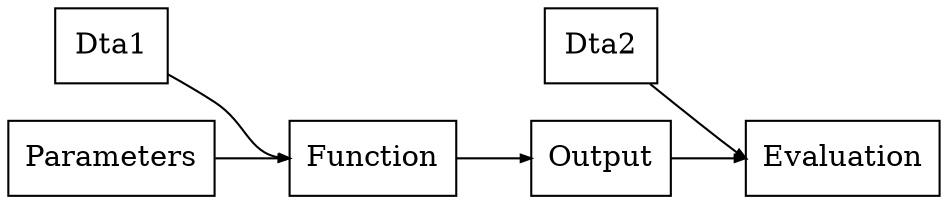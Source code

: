 digraph {
    rankdir=LR
    node [shape=box]
    edge [arrowsize=0.5]
    {group="top" "Dta1"; "Dta2"}
     "Parameters" -> "Function" -> "Output" -> "Evaluation" [weight=100];
    "Dta1" -> "Function" [headport="w"];
    "Dta2" -> "Evaluation" [headport="w"];
    "Dta1" -> "Dta2" [style="invis"];
}
